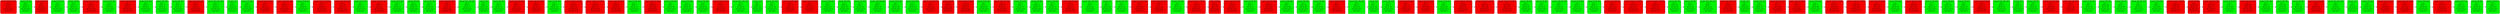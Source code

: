 digraph {
graph [ dpi = 300 ]; 
rankdir=LR;
node [ shape=record ];
node_0[label = " comand: MOV_R15_IMM | size: 2 | old_ip: -1 | new_ip: 0 | has imm_arg: 1 | imm_arg: 0 | ", style = "rounded, filled", fillcolor = red]
node_1[label = " comand: POP_R13 | size: 2 | old_ip: -1 | new_ip: 10 | has imm_arg: 0 | imm_arg: 0 | ", style = "rounded, filled", fillcolor = green]
node_0 -> node_1;
node_2[label = " comand: x86_CALL | size: 1 | old_ip: 0 | new_ip: 12 | has imm_arg: 1 | imm_arg: 3 | ", style = " filled", fillcolor = red]
node_1 -> node_2;
node_3[label = " comand: PUSH_R13 | size: 2 | old_ip: 5 | new_ip: 17 | has imm_arg: 0 | imm_arg: 0 | ", style = "rounded, filled", fillcolor = green]
node_2 -> node_3;
node_4[label = " comand: x86_RET | size: 1 | old_ip: -1 | new_ip: 19 | has imm_arg: 0 | imm_arg: 0 | ", style = "rounded, filled", fillcolor = green]
node_3 -> node_4;
node_5[label = " comand: MOV_REG_IMM | size: 2 | old_ip: 6 | new_ip: 20 | has imm_arg: 1 | imm_arg: 1000 | ", style = " filled", fillcolor = red]
node_4 -> node_5;
node_6[label = " comand: PUSH_REG | size: 1 | old_ip: -1 | new_ip: 30 | has imm_arg: 0 | imm_arg: 0 | ", style = " filled", fillcolor = green]
node_5 -> node_6;
node_7[label = " comand: MOV_REG_IMM | size: 2 | old_ip: 11 | new_ip: 31 | has imm_arg: 1 | imm_arg: 1000 | ", style = " filled", fillcolor = red]
node_6 -> node_7;
node_8[label = " comand: PUSH_REG | size: 1 | old_ip: -1 | new_ip: 41 | has imm_arg: 0 | imm_arg: 0 | ", style = " filled", fillcolor = green]
node_7 -> node_8;
node_9[label = " comand: POP_REG | size: 1 | old_ip: 16 | new_ip: 42 | has imm_arg: 0 | imm_arg: 0 | ", style = "rounded, filled", fillcolor = green]
node_8 -> node_9;
node_10[label = " comand: POP_REG | size: 1 | old_ip: -1 | new_ip: 43 | has imm_arg: 0 | imm_arg: 0 | ", style = " filled", fillcolor = green]
node_9 -> node_10;
node_11[label = " comand: MOV_REG_IMM | size: 2 | old_ip: -1 | new_ip: 44 | has imm_arg: 1 | imm_arg: 1000 | ", style = " filled", fillcolor = red]
node_10 -> node_11;
node_12[label = " comand: IMUL_REG_REG | size: 4 | old_ip: -1 | new_ip: 54 | has imm_arg: 0 | imm_arg: 0 | ", style = " filled", fillcolor = green]
node_11 -> node_12;
node_13[label = " comand: CQO | size: 2 | old_ip: -1 | new_ip: 58 | has imm_arg: 0 | imm_arg: 0 | ", style = " filled", fillcolor = green]
node_12 -> node_13;
node_14[label = " comand: IDIV_REG | size: 3 | old_ip: -1 | new_ip: 60 | has imm_arg: 0 | imm_arg: 0 | ", style = " filled", fillcolor = green]
node_13 -> node_14;
node_15[label = " comand: MOV_REG_IMM | size: 2 | old_ip: -1 | new_ip: 63 | has imm_arg: 1 | imm_arg: 0 | ", style = " filled", fillcolor = red]
node_14 -> node_15;
node_16[label = " comand: MOV_REG_IMM | size: 2 | old_ip: -1 | new_ip: 73 | has imm_arg: 1 | imm_arg: 0 | ", style = " filled", fillcolor = red]
node_15 -> node_16;
node_17[label = " comand: PUSH_REG | size: 1 | old_ip: -1 | new_ip: 83 | has imm_arg: 0 | imm_arg: 0 | ", style = " filled", fillcolor = green]
node_16 -> node_17;
node_18[label = " comand: POP_R15_OFFSET | size: 3 | old_ip: 17 | new_ip: 84 | has imm_arg: 1 | imm_arg: 1161 | ", style = "rounded, filled", fillcolor = red]
node_17 -> node_18;
node_19[label = " comand: MOV_REG_IMM | size: 2 | old_ip: 22 | new_ip: 91 | has imm_arg: 1 | imm_arg: 7000 | ", style = " filled", fillcolor = red]
node_18 -> node_19;
node_20[label = " comand: PUSH_REG | size: 1 | old_ip: -1 | new_ip: 101 | has imm_arg: 0 | imm_arg: 0 | ", style = " filled", fillcolor = green]
node_19 -> node_20;
node_21[label = " comand: MOV_REG_IMM | size: 2 | old_ip: 27 | new_ip: 102 | has imm_arg: 1 | imm_arg: 1000 | ", style = " filled", fillcolor = red]
node_20 -> node_21;
node_22[label = " comand: PUSH_REG | size: 1 | old_ip: -1 | new_ip: 112 | has imm_arg: 0 | imm_arg: 0 | ", style = " filled", fillcolor = green]
node_21 -> node_22;
node_23[label = " comand: POP_REG | size: 1 | old_ip: 32 | new_ip: 113 | has imm_arg: 0 | imm_arg: 0 | ", style = "rounded, filled", fillcolor = green]
node_22 -> node_23;
node_24[label = " comand: POP_REG | size: 1 | old_ip: -1 | new_ip: 114 | has imm_arg: 0 | imm_arg: 0 | ", style = " filled", fillcolor = green]
node_23 -> node_24;
node_25[label = " comand: MOV_REG_IMM | size: 2 | old_ip: -1 | new_ip: 115 | has imm_arg: 1 | imm_arg: 1000 | ", style = " filled", fillcolor = red]
node_24 -> node_25;
node_26[label = " comand: IMUL_REG_REG | size: 4 | old_ip: -1 | new_ip: 125 | has imm_arg: 0 | imm_arg: 0 | ", style = " filled", fillcolor = green]
node_25 -> node_26;
node_27[label = " comand: CQO | size: 2 | old_ip: -1 | new_ip: 129 | has imm_arg: 0 | imm_arg: 0 | ", style = " filled", fillcolor = green]
node_26 -> node_27;
node_28[label = " comand: IDIV_REG | size: 3 | old_ip: -1 | new_ip: 131 | has imm_arg: 0 | imm_arg: 0 | ", style = " filled", fillcolor = green]
node_27 -> node_28;
node_29[label = " comand: MOV_REG_IMM | size: 2 | old_ip: -1 | new_ip: 134 | has imm_arg: 1 | imm_arg: 0 | ", style = " filled", fillcolor = red]
node_28 -> node_29;
node_30[label = " comand: MOV_REG_IMM | size: 2 | old_ip: -1 | new_ip: 144 | has imm_arg: 1 | imm_arg: 0 | ", style = " filled", fillcolor = red]
node_29 -> node_30;
node_31[label = " comand: PUSH_REG | size: 1 | old_ip: -1 | new_ip: 154 | has imm_arg: 0 | imm_arg: 0 | ", style = " filled", fillcolor = green]
node_30 -> node_31;
node_32[label = " comand: POP_R15_OFFSET | size: 3 | old_ip: 33 | new_ip: 155 | has imm_arg: 1 | imm_arg: 1169 | ", style = "rounded, filled", fillcolor = red]
node_31 -> node_32;
node_33[label = " comand: PUSH_R15_OFFSET | size: 3 | old_ip: 38 | new_ip: 162 | has imm_arg: 1 | imm_arg: 1169 | ", style = "rounded, filled", fillcolor = red]
node_32 -> node_33;
node_34[label = " comand: MOV_REG_IMM | size: 2 | old_ip: 43 | new_ip: 169 | has imm_arg: 1 | imm_arg: 2000 | ", style = " filled", fillcolor = red]
node_33 -> node_34;
node_35[label = " comand: PUSH_REG | size: 1 | old_ip: -1 | new_ip: 179 | has imm_arg: 0 | imm_arg: 0 | ", style = " filled", fillcolor = green]
node_34 -> node_35;
node_36[label = " comand: MOV_REG_IMM | size: 2 | old_ip: 48 | new_ip: 180 | has imm_arg: 1 | imm_arg: 1000 | ", style = " filled", fillcolor = red]
node_35 -> node_36;
node_37[label = " comand: PUSH_REG | size: 1 | old_ip: -1 | new_ip: 190 | has imm_arg: 0 | imm_arg: 0 | ", style = " filled", fillcolor = green]
node_36 -> node_37;
node_38[label = " comand: POP_REG | size: 1 | old_ip: 53 | new_ip: 191 | has imm_arg: 0 | imm_arg: 0 | ", style = "rounded, filled", fillcolor = green]
node_37 -> node_38;
node_39[label = " comand: POP_REG | size: 1 | old_ip: -1 | new_ip: 192 | has imm_arg: 0 | imm_arg: 0 | ", style = " filled", fillcolor = green]
node_38 -> node_39;
node_40[label = " comand: MOV_REG_IMM | size: 2 | old_ip: -1 | new_ip: 193 | has imm_arg: 1 | imm_arg: 1000 | ", style = " filled", fillcolor = red]
node_39 -> node_40;
node_41[label = " comand: IMUL_REG_REG | size: 4 | old_ip: -1 | new_ip: 203 | has imm_arg: 0 | imm_arg: 0 | ", style = " filled", fillcolor = green]
node_40 -> node_41;
node_42[label = " comand: CQO | size: 2 | old_ip: -1 | new_ip: 207 | has imm_arg: 0 | imm_arg: 0 | ", style = " filled", fillcolor = green]
node_41 -> node_42;
node_43[label = " comand: IDIV_REG | size: 3 | old_ip: -1 | new_ip: 209 | has imm_arg: 0 | imm_arg: 0 | ", style = " filled", fillcolor = green]
node_42 -> node_43;
node_44[label = " comand: MOV_REG_IMM | size: 2 | old_ip: -1 | new_ip: 212 | has imm_arg: 1 | imm_arg: 0 | ", style = " filled", fillcolor = red]
node_43 -> node_44;
node_45[label = " comand: MOV_REG_IMM | size: 2 | old_ip: -1 | new_ip: 222 | has imm_arg: 1 | imm_arg: 0 | ", style = " filled", fillcolor = red]
node_44 -> node_45;
node_46[label = " comand: PUSH_REG | size: 1 | old_ip: -1 | new_ip: 232 | has imm_arg: 0 | imm_arg: 0 | ", style = " filled", fillcolor = green]
node_45 -> node_46;
node_47[label = " comand: POP_REG | size: 1 | old_ip: 54 | new_ip: 233 | has imm_arg: 0 | imm_arg: 0 | ", style = "rounded, filled", fillcolor = green]
node_46 -> node_47;
node_48[label = " comand: POP_REG | size: 1 | old_ip: -1 | new_ip: 234 | has imm_arg: 0 | imm_arg: 0 | ", style = " filled", fillcolor = green]
node_47 -> node_48;
node_49[label = " comand: CMP_RAX_RBX | size: 3 | old_ip: -1 | new_ip: 235 | has imm_arg: 0 | imm_arg: 0 | ", style = " filled", fillcolor = green]
node_48 -> node_49;
node_50[label = " comand: PUSH_REG | size: 1 | old_ip: -1 | new_ip: 238 | has imm_arg: 0 | imm_arg: 0 | ", style = " filled", fillcolor = green]
node_49 -> node_50;
node_51[label = " comand: PUSH_REG | size: 1 | old_ip: -1 | new_ip: 239 | has imm_arg: 0 | imm_arg: 0 | ", style = "rounded, filled", fillcolor = green]
node_50 -> node_51;
node_52[label = " comand: x86_COND_JMP | size: 2 | old_ip: -1 | new_ip: 240 | has imm_arg: 1 | imm_arg: 5 | ", style = "rounded, filled", fillcolor = red]
node_51 -> node_52;
node_53[label = " comand: x86_JMP | size: 1 | old_ip: 59 | new_ip: 246 | has imm_arg: 1 | imm_arg: 76 | ", style = "rounded, filled", fillcolor = red]
node_52 -> node_53;
node_54[label = " comand: MOV_REG_IMM | size: 2 | old_ip: 64 | new_ip: 251 | has imm_arg: 1 | imm_arg: 1000 | ", style = " filled", fillcolor = red]
node_53 -> node_54;
node_55[label = " comand: PUSH_REG | size: 1 | old_ip: -1 | new_ip: 261 | has imm_arg: 0 | imm_arg: 0 | ", style = " filled", fillcolor = green]
node_54 -> node_55;
node_56[label = " comand: MOV_REG_IMM | size: 2 | old_ip: 69 | new_ip: 262 | has imm_arg: 1 | imm_arg: 1000 | ", style = " filled", fillcolor = red]
node_55 -> node_56;
node_57[label = " comand: PUSH_REG | size: 1 | old_ip: -1 | new_ip: 272 | has imm_arg: 0 | imm_arg: 0 | ", style = " filled", fillcolor = green]
node_56 -> node_57;
node_58[label = " comand: POP_REG | size: 1 | old_ip: 74 | new_ip: 273 | has imm_arg: 0 | imm_arg: 0 | ", style = "rounded, filled", fillcolor = green]
node_57 -> node_58;
node_59[label = " comand: POP_REG | size: 1 | old_ip: -1 | new_ip: 274 | has imm_arg: 0 | imm_arg: 0 | ", style = " filled", fillcolor = green]
node_58 -> node_59;
node_60[label = " comand: MOV_REG_IMM | size: 2 | old_ip: -1 | new_ip: 275 | has imm_arg: 1 | imm_arg: 1000 | ", style = " filled", fillcolor = red]
node_59 -> node_60;
node_61[label = " comand: IMUL_REG_REG | size: 4 | old_ip: -1 | new_ip: 285 | has imm_arg: 0 | imm_arg: 0 | ", style = " filled", fillcolor = green]
node_60 -> node_61;
node_62[label = " comand: CQO | size: 2 | old_ip: -1 | new_ip: 289 | has imm_arg: 0 | imm_arg: 0 | ", style = " filled", fillcolor = green]
node_61 -> node_62;
node_63[label = " comand: IDIV_REG | size: 3 | old_ip: -1 | new_ip: 291 | has imm_arg: 0 | imm_arg: 0 | ", style = " filled", fillcolor = green]
node_62 -> node_63;
node_64[label = " comand: MOV_REG_IMM | size: 2 | old_ip: -1 | new_ip: 294 | has imm_arg: 1 | imm_arg: 0 | ", style = " filled", fillcolor = red]
node_63 -> node_64;
node_65[label = " comand: MOV_REG_IMM | size: 2 | old_ip: -1 | new_ip: 304 | has imm_arg: 1 | imm_arg: 0 | ", style = " filled", fillcolor = red]
node_64 -> node_65;
node_66[label = " comand: PUSH_REG | size: 1 | old_ip: -1 | new_ip: 314 | has imm_arg: 0 | imm_arg: 0 | ", style = " filled", fillcolor = green]
node_65 -> node_66;
node_67[label = " comand: POP_R15_OFFSET | size: 3 | old_ip: 75 | new_ip: 315 | has imm_arg: 1 | imm_arg: 1161 | ", style = "rounded, filled", fillcolor = red]
node_66 -> node_67;
node_68[label = " comand: x86_JMP | size: 1 | old_ip: 80 | new_ip: 322 | has imm_arg: 1 | imm_arg: 250 | ", style = "rounded, filled", fillcolor = red]
node_67 -> node_68;
node_69[label = " comand: MOV_REG_IMM | size: 2 | old_ip: 85 | new_ip: 327 | has imm_arg: 1 | imm_arg: 1000 | ", style = " filled", fillcolor = red]
node_68 -> node_69;
node_70[label = " comand: PUSH_REG | size: 1 | old_ip: -1 | new_ip: 337 | has imm_arg: 0 | imm_arg: 0 | ", style = " filled", fillcolor = green]
node_69 -> node_70;
node_71[label = " comand: MOV_REG_IMM | size: 2 | old_ip: 90 | new_ip: 338 | has imm_arg: 1 | imm_arg: 1000 | ", style = " filled", fillcolor = red]
node_70 -> node_71;
node_72[label = " comand: PUSH_REG | size: 1 | old_ip: -1 | new_ip: 348 | has imm_arg: 0 | imm_arg: 0 | ", style = " filled", fillcolor = green]
node_71 -> node_72;
node_73[label = " comand: POP_REG | size: 1 | old_ip: 95 | new_ip: 349 | has imm_arg: 0 | imm_arg: 0 | ", style = "rounded, filled", fillcolor = green]
node_72 -> node_73;
node_74[label = " comand: POP_REG | size: 1 | old_ip: -1 | new_ip: 350 | has imm_arg: 0 | imm_arg: 0 | ", style = " filled", fillcolor = green]
node_73 -> node_74;
node_75[label = " comand: MOV_REG_IMM | size: 2 | old_ip: -1 | new_ip: 351 | has imm_arg: 1 | imm_arg: 1000 | ", style = " filled", fillcolor = red]
node_74 -> node_75;
node_76[label = " comand: IMUL_REG_REG | size: 4 | old_ip: -1 | new_ip: 361 | has imm_arg: 0 | imm_arg: 0 | ", style = " filled", fillcolor = green]
node_75 -> node_76;
node_77[label = " comand: CQO | size: 2 | old_ip: -1 | new_ip: 365 | has imm_arg: 0 | imm_arg: 0 | ", style = " filled", fillcolor = green]
node_76 -> node_77;
node_78[label = " comand: IDIV_REG | size: 3 | old_ip: -1 | new_ip: 367 | has imm_arg: 0 | imm_arg: 0 | ", style = " filled", fillcolor = green]
node_77 -> node_78;
node_79[label = " comand: MOV_REG_IMM | size: 2 | old_ip: -1 | new_ip: 370 | has imm_arg: 1 | imm_arg: 0 | ", style = " filled", fillcolor = red]
node_78 -> node_79;
node_80[label = " comand: MOV_REG_IMM | size: 2 | old_ip: -1 | new_ip: 380 | has imm_arg: 1 | imm_arg: 0 | ", style = " filled", fillcolor = red]
node_79 -> node_80;
node_81[label = " comand: PUSH_REG | size: 1 | old_ip: -1 | new_ip: 390 | has imm_arg: 0 | imm_arg: 0 | ", style = " filled", fillcolor = green]
node_80 -> node_81;
node_82[label = " comand: POP_R15_OFFSET | size: 3 | old_ip: 96 | new_ip: 391 | has imm_arg: 1 | imm_arg: 1177 | ", style = "rounded, filled", fillcolor = red]
node_81 -> node_82;
node_83[label = " comand: PUSH_R15_OFFSET | size: 3 | old_ip: 101 | new_ip: 398 | has imm_arg: 1 | imm_arg: 1177 | ", style = "rounded, filled", fillcolor = red]
node_82 -> node_83;
node_84[label = " comand: PUSH_R15_OFFSET | size: 3 | old_ip: 106 | new_ip: 405 | has imm_arg: 1 | imm_arg: 1169 | ", style = "rounded, filled", fillcolor = red]
node_83 -> node_84;
node_85[label = " comand: POP_REG | size: 1 | old_ip: 111 | new_ip: 412 | has imm_arg: 0 | imm_arg: 0 | ", style = "rounded, filled", fillcolor = green]
node_84 -> node_85;
node_86[label = " comand: POP_REG | size: 1 | old_ip: -1 | new_ip: 413 | has imm_arg: 0 | imm_arg: 0 | ", style = " filled", fillcolor = green]
node_85 -> node_86;
node_87[label = " comand: CMP_RAX_RBX | size: 3 | old_ip: -1 | new_ip: 414 | has imm_arg: 0 | imm_arg: 0 | ", style = " filled", fillcolor = green]
node_86 -> node_87;
node_88[label = " comand: PUSH_REG | size: 1 | old_ip: -1 | new_ip: 417 | has imm_arg: 0 | imm_arg: 0 | ", style = " filled", fillcolor = green]
node_87 -> node_88;
node_89[label = " comand: PUSH_REG | size: 1 | old_ip: -1 | new_ip: 418 | has imm_arg: 0 | imm_arg: 0 | ", style = "rounded, filled", fillcolor = green]
node_88 -> node_89;
node_90[label = " comand: x86_COND_JMP | size: 2 | old_ip: -1 | new_ip: 419 | has imm_arg: 1 | imm_arg: 152 | ", style = "rounded, filled", fillcolor = red]
node_89 -> node_90;
node_91[label = " comand: PUSH_R15_OFFSET | size: 3 | old_ip: 116 | new_ip: 425 | has imm_arg: 1 | imm_arg: 1161 | ", style = "rounded, filled", fillcolor = red]
node_90 -> node_91;
node_92[label = " comand: PUSH_R15_OFFSET | size: 3 | old_ip: 121 | new_ip: 432 | has imm_arg: 1 | imm_arg: 1177 | ", style = "rounded, filled", fillcolor = red]
node_91 -> node_92;
node_93[label = " comand: POP_REG | size: 1 | old_ip: 126 | new_ip: 439 | has imm_arg: 0 | imm_arg: 0 | ", style = "rounded, filled", fillcolor = green]
node_92 -> node_93;
node_94[label = " comand: POP_REG | size: 1 | old_ip: -1 | new_ip: 440 | has imm_arg: 0 | imm_arg: 0 | ", style = " filled", fillcolor = green]
node_93 -> node_94;
node_95[label = " comand: IMUL_REG_REG | size: 4 | old_ip: -1 | new_ip: 441 | has imm_arg: 0 | imm_arg: 0 | ", style = " filled", fillcolor = green]
node_94 -> node_95;
node_96[label = " comand: MOV_REG_IMM | size: 2 | old_ip: -1 | new_ip: 445 | has imm_arg: 1 | imm_arg: 1000 | ", style = " filled", fillcolor = red]
node_95 -> node_96;
node_97[label = " comand: CQO | size: 2 | old_ip: -1 | new_ip: 455 | has imm_arg: 0 | imm_arg: 0 | ", style = " filled", fillcolor = green]
node_96 -> node_97;
node_98[label = " comand: IDIV_REG | size: 3 | old_ip: -1 | new_ip: 457 | has imm_arg: 0 | imm_arg: 0 | ", style = " filled", fillcolor = green]
node_97 -> node_98;
node_99[label = " comand: MOV_REG_IMM | size: 2 | old_ip: -1 | new_ip: 460 | has imm_arg: 1 | imm_arg: 0 | ", style = " filled", fillcolor = red]
node_98 -> node_99;
node_100[label = " comand: MOV_REG_IMM | size: 2 | old_ip: -1 | new_ip: 470 | has imm_arg: 1 | imm_arg: 0 | ", style = " filled", fillcolor = red]
node_99 -> node_100;
node_101[label = " comand: PUSH_REG | size: 1 | old_ip: -1 | new_ip: 480 | has imm_arg: 0 | imm_arg: 0 | ", style = " filled", fillcolor = green]
node_100 -> node_101;
node_102[label = " comand: POP_R15_OFFSET | size: 3 | old_ip: 127 | new_ip: 481 | has imm_arg: 1 | imm_arg: 1161 | ", style = "rounded, filled", fillcolor = red]
node_101 -> node_102;
node_103[label = " comand: PUSH_R15_OFFSET | size: 3 | old_ip: 132 | new_ip: 488 | has imm_arg: 1 | imm_arg: 1177 | ", style = "rounded, filled", fillcolor = red]
node_102 -> node_103;
node_104[label = " comand: MOV_REG_IMM | size: 2 | old_ip: 137 | new_ip: 495 | has imm_arg: 1 | imm_arg: 1000 | ", style = " filled", fillcolor = red]
node_103 -> node_104;
node_105[label = " comand: PUSH_REG | size: 1 | old_ip: -1 | new_ip: 505 | has imm_arg: 0 | imm_arg: 0 | ", style = " filled", fillcolor = green]
node_104 -> node_105;
node_106[label = " comand: MOV_REG_IMM | size: 2 | old_ip: 142 | new_ip: 506 | has imm_arg: 1 | imm_arg: 1000 | ", style = " filled", fillcolor = red]
node_105 -> node_106;
node_107[label = " comand: PUSH_REG | size: 1 | old_ip: -1 | new_ip: 516 | has imm_arg: 0 | imm_arg: 0 | ", style = " filled", fillcolor = green]
node_106 -> node_107;
node_108[label = " comand: POP_REG | size: 1 | old_ip: 147 | new_ip: 517 | has imm_arg: 0 | imm_arg: 0 | ", style = "rounded, filled", fillcolor = green]
node_107 -> node_108;
node_109[label = " comand: POP_REG | size: 1 | old_ip: -1 | new_ip: 518 | has imm_arg: 0 | imm_arg: 0 | ", style = " filled", fillcolor = green]
node_108 -> node_109;
node_110[label = " comand: MOV_REG_IMM | size: 2 | old_ip: -1 | new_ip: 519 | has imm_arg: 1 | imm_arg: 1000 | ", style = " filled", fillcolor = red]
node_109 -> node_110;
node_111[label = " comand: IMUL_REG_REG | size: 4 | old_ip: -1 | new_ip: 529 | has imm_arg: 0 | imm_arg: 0 | ", style = " filled", fillcolor = green]
node_110 -> node_111;
node_112[label = " comand: CQO | size: 2 | old_ip: -1 | new_ip: 533 | has imm_arg: 0 | imm_arg: 0 | ", style = " filled", fillcolor = green]
node_111 -> node_112;
node_113[label = " comand: IDIV_REG | size: 3 | old_ip: -1 | new_ip: 535 | has imm_arg: 0 | imm_arg: 0 | ", style = " filled", fillcolor = green]
node_112 -> node_113;
node_114[label = " comand: MOV_REG_IMM | size: 2 | old_ip: -1 | new_ip: 538 | has imm_arg: 1 | imm_arg: 0 | ", style = " filled", fillcolor = red]
node_113 -> node_114;
node_115[label = " comand: MOV_REG_IMM | size: 2 | old_ip: -1 | new_ip: 548 | has imm_arg: 1 | imm_arg: 0 | ", style = " filled", fillcolor = red]
node_114 -> node_115;
node_116[label = " comand: PUSH_REG | size: 1 | old_ip: -1 | new_ip: 558 | has imm_arg: 0 | imm_arg: 0 | ", style = " filled", fillcolor = green]
node_115 -> node_116;
node_117[label = " comand: POP_REG | size: 1 | old_ip: 148 | new_ip: 559 | has imm_arg: 0 | imm_arg: 0 | ", style = "rounded, filled", fillcolor = green]
node_116 -> node_117;
node_118[label = " comand: POP_REG | size: 1 | old_ip: -1 | new_ip: 560 | has imm_arg: 0 | imm_arg: 0 | ", style = " filled", fillcolor = green]
node_117 -> node_118;
node_119[label = " comand: ADD_REG_REG | size: 3 | old_ip: -1 | new_ip: 561 | has imm_arg: 0 | imm_arg: 0 | ", style = " filled", fillcolor = green]
node_118 -> node_119;
node_120[label = " comand: PUSH_REG | size: 1 | old_ip: -1 | new_ip: 564 | has imm_arg: 0 | imm_arg: 0 | ", style = " filled", fillcolor = green]
node_119 -> node_120;
node_121[label = " comand: POP_R15_OFFSET | size: 3 | old_ip: 149 | new_ip: 565 | has imm_arg: 1 | imm_arg: 1177 | ", style = "rounded, filled", fillcolor = red]
node_120 -> node_121;
node_122[label = " comand: x86_JMP | size: 1 | old_ip: 154 | new_ip: 572 | has imm_arg: 1 | imm_arg: -179 | ", style = "rounded, filled", fillcolor = red]
node_121 -> node_122;
node_123[label = " comand: MOV_REG_IMM | size: 2 | old_ip: 159 | new_ip: 577 | has imm_arg: 1 | imm_arg: 0 | ", style = " filled", fillcolor = red]
node_122 -> node_123;
node_124[label = " comand: PUSH_REG | size: 1 | old_ip: -1 | new_ip: 587 | has imm_arg: 0 | imm_arg: 0 | ", style = " filled", fillcolor = green]
node_123 -> node_124;
node_125[label = " comand: MOV_REG_IMM | size: 2 | old_ip: 164 | new_ip: 588 | has imm_arg: 1 | imm_arg: 1000 | ", style = " filled", fillcolor = red]
node_124 -> node_125;
node_126[label = " comand: PUSH_REG | size: 1 | old_ip: -1 | new_ip: 598 | has imm_arg: 0 | imm_arg: 0 | ", style = " filled", fillcolor = green]
node_125 -> node_126;
node_127[label = " comand: POP_REG | size: 1 | old_ip: 169 | new_ip: 599 | has imm_arg: 0 | imm_arg: 0 | ", style = "rounded, filled", fillcolor = green]
node_126 -> node_127;
node_128[label = " comand: POP_REG | size: 1 | old_ip: -1 | new_ip: 600 | has imm_arg: 0 | imm_arg: 0 | ", style = " filled", fillcolor = green]
node_127 -> node_128;
node_129[label = " comand: MOV_REG_IMM | size: 2 | old_ip: -1 | new_ip: 601 | has imm_arg: 1 | imm_arg: 1000 | ", style = " filled", fillcolor = red]
node_128 -> node_129;
node_130[label = " comand: IMUL_REG_REG | size: 4 | old_ip: -1 | new_ip: 611 | has imm_arg: 0 | imm_arg: 0 | ", style = " filled", fillcolor = green]
node_129 -> node_130;
node_131[label = " comand: CQO | size: 2 | old_ip: -1 | new_ip: 615 | has imm_arg: 0 | imm_arg: 0 | ", style = " filled", fillcolor = green]
node_130 -> node_131;
node_132[label = " comand: IDIV_REG | size: 3 | old_ip: -1 | new_ip: 617 | has imm_arg: 0 | imm_arg: 0 | ", style = " filled", fillcolor = green]
node_131 -> node_132;
node_133[label = " comand: MOV_REG_IMM | size: 2 | old_ip: -1 | new_ip: 620 | has imm_arg: 1 | imm_arg: 0 | ", style = " filled", fillcolor = red]
node_132 -> node_133;
node_134[label = " comand: MOV_REG_IMM | size: 2 | old_ip: -1 | new_ip: 630 | has imm_arg: 1 | imm_arg: 0 | ", style = " filled", fillcolor = red]
node_133 -> node_134;
node_135[label = " comand: PUSH_REG | size: 1 | old_ip: -1 | new_ip: 640 | has imm_arg: 0 | imm_arg: 0 | ", style = " filled", fillcolor = green]
node_134 -> node_135;
node_136[label = " comand: POP_R15_OFFSET | size: 3 | old_ip: 170 | new_ip: 641 | has imm_arg: 1 | imm_arg: 1185 | ", style = "rounded, filled", fillcolor = red]
node_135 -> node_136;
node_137[label = " comand: PUSH_R13 | size: 2 | old_ip: 175 | new_ip: 648 | has imm_arg: 0 | imm_arg: 0 | ", style = "rounded, filled", fillcolor = green]
node_136 -> node_137;
node_138[label = " comand: x86_RET | size: 1 | old_ip: -1 | new_ip: 650 | has imm_arg: 0 | imm_arg: 0 | ", style = "rounded, filled", fillcolor = green]
node_137 -> node_138;
node_139[label = " comand: PUSH_R13 | size: 2 | old_ip: -1 | new_ip: 651 | has imm_arg: 0 | imm_arg: 0 | ", style = "rounded, filled", fillcolor = green]
node_138 -> node_139;
}